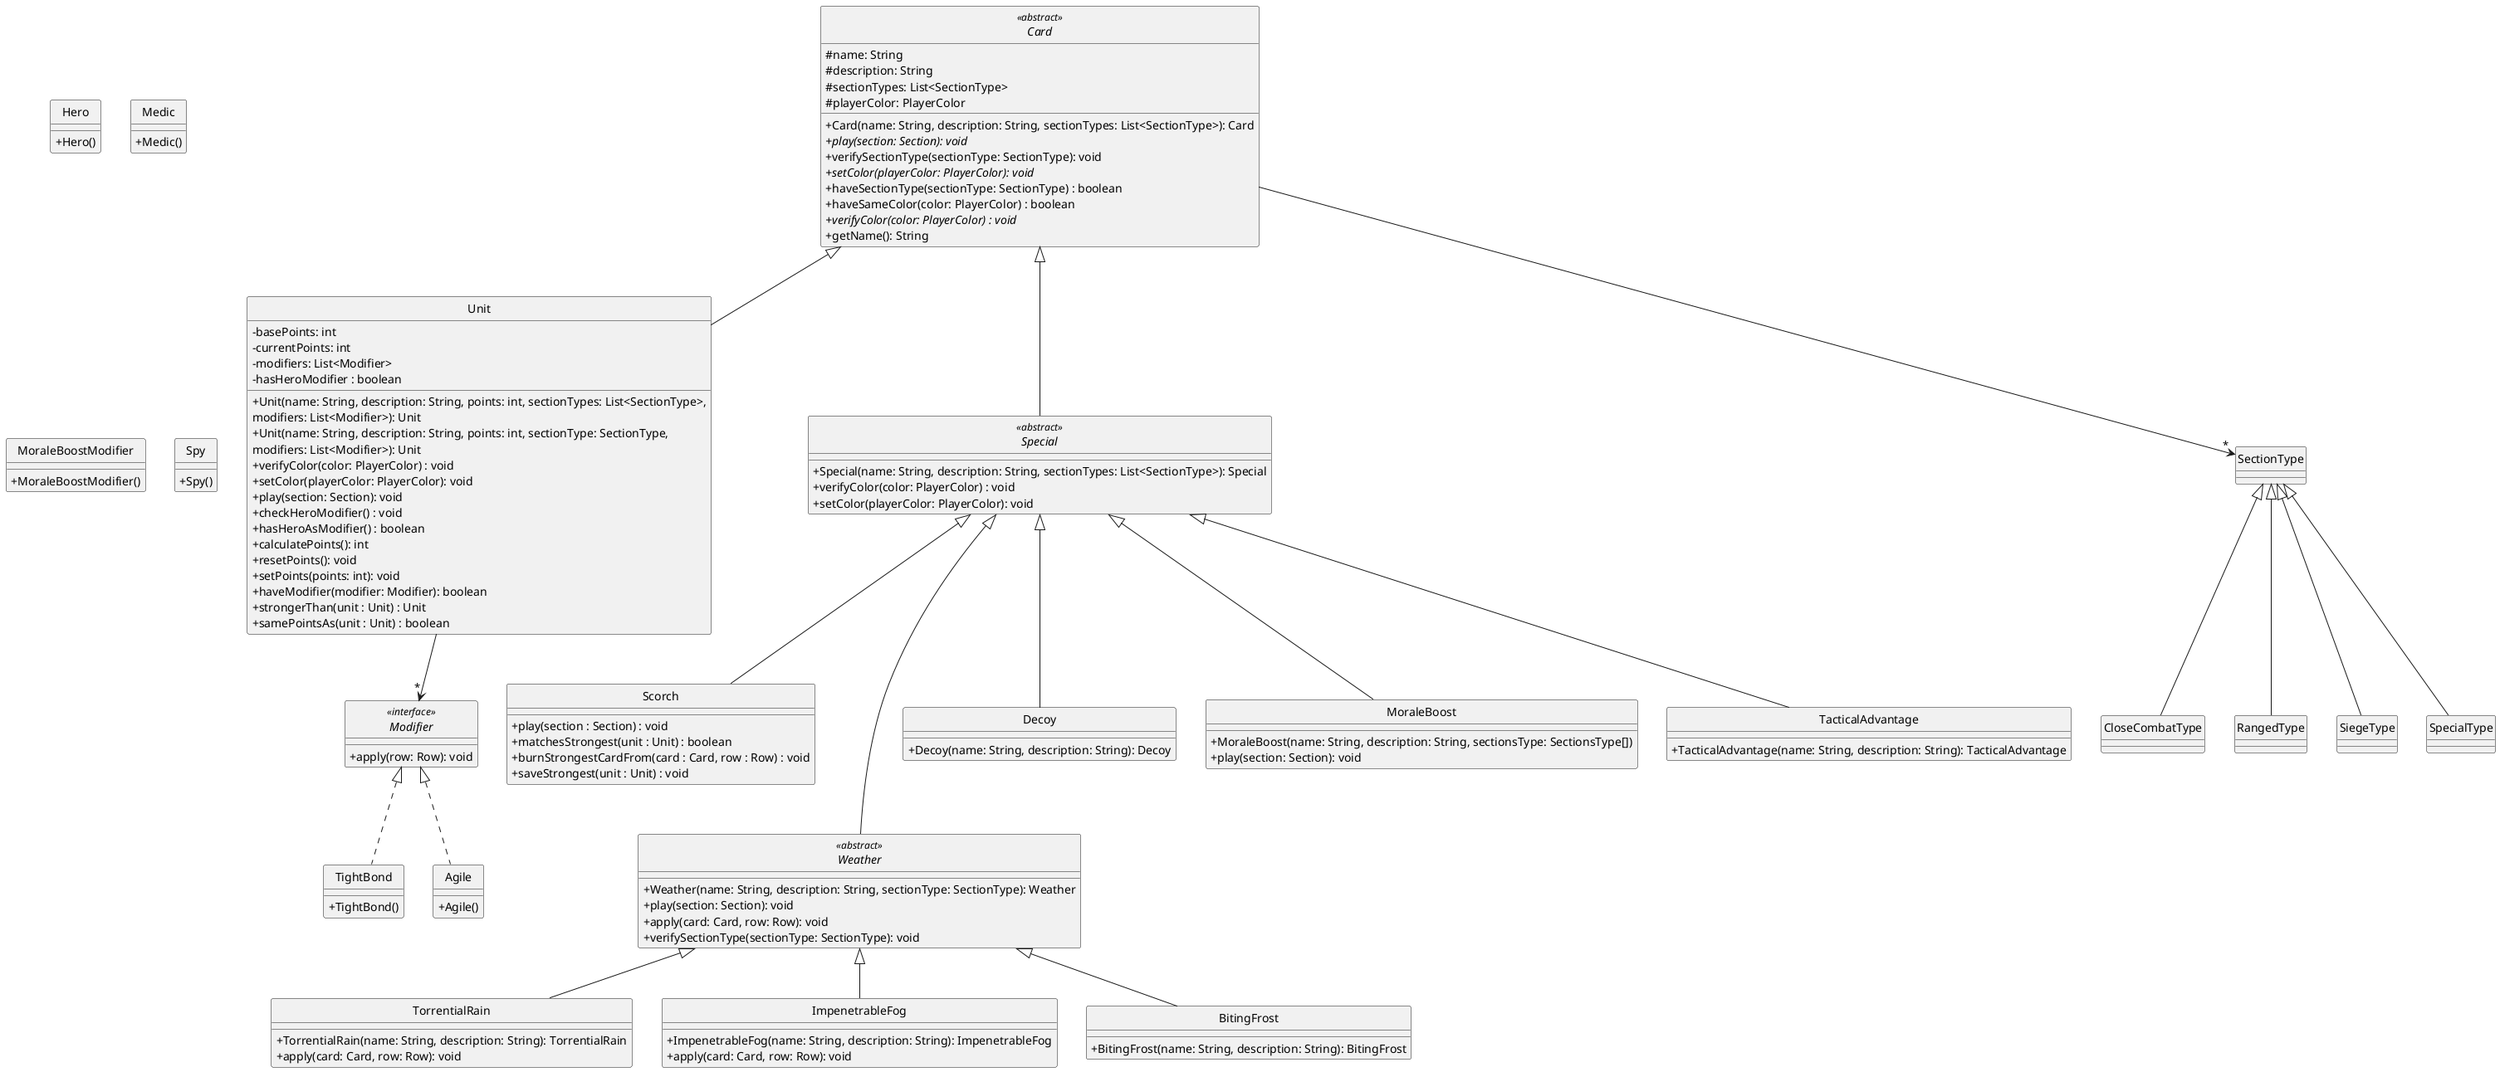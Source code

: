 @startuml

skinparam monochrome true
hide circle
skinparam classAttributeIconSize 0

' =====================
' CARD HIERARCHY
' =====================

abstract class Card <<abstract>> {
  #name: String
  #description: String
  #sectionTypes: List<SectionType>
  #playerColor: PlayerColor
  +Card(name: String, description: String, sectionTypes: List<SectionType>): Card
  +{abstract}play(section: Section): void
  +verifySectionType(sectionType: SectionType): void
  +{abstract}setColor(playerColor: PlayerColor): void
  +haveSectionType(sectionType: SectionType) : boolean
  +haveSameColor(color: PlayerColor) : boolean
  +{abstract}verifyColor(color: PlayerColor) : void
  +getName(): String
}

class Unit {
  -basePoints: int
  -currentPoints: int
  -modifiers: List<Modifier>
  -hasHeroModifier : boolean
  +Unit(name: String, description: String, points: int, sectionTypes: List<SectionType>,
  modifiers: List<Modifier>): Unit
  +Unit(name: String, description: String, points: int, sectionType: SectionType,
  modifiers: List<Modifier>): Unit
  +verifyColor(color: PlayerColor) : void
  +setColor(playerColor: PlayerColor): void
  +play(section: Section): void
  +checkHeroModifier() : void
  +hasHeroAsModifier() : boolean
  +calculatePoints(): int
  +resetPoints(): void
  +setPoints(points: int): void
  +haveModifier(modifier: Modifier): boolean
  +strongerThan(unit : Unit) : Unit
  +samePointsAs(unit : Unit) : boolean
}

abstract class Special <<abstract>> {
  +Special(name: String, description: String, sectionTypes: List<SectionType>): Special
  +verifyColor(color: PlayerColor) : void
  +setColor(playerColor: PlayerColor): void
}

class Scorch {
  +play(section : Section) : void
  +matchesStrongest(unit : Unit) : boolean
  +burnStrongestCardFrom(card : Card, row : Row) : void
  +saveStrongest(unit : Unit) : void
}

interface Modifier <<interface>> {
  +apply(row: Row): void
}

class TightBond {
  +TightBond()
}

class Agile {
  +Agile()
}

class Hero {
  +Hero()
}

class Medic {
  +Medic()
}

class MoraleBoostModifier {
  +MoraleBoostModifier()
}

class Spy {
  +Spy()
}

abstract class Weather <<abstract>> {
  +Weather(name: String, description: String, sectionType: SectionType): Weather
  +play(section: Section): void
  +apply(card: Card, row: Row): void
  +verifySectionType(sectionType: SectionType): void
}

class TorrentialRain {
  +TorrentialRain(name: String, description: String): TorrentialRain
  +apply(card: Card, row: Row): void
}

class ImpenetrableFog {
  +ImpenetrableFog(name: String, description: String): ImpenetrableFog
  +apply(card: Card, row: Row): void
}

class BitingFrost {
  +BitingFrost(name: String, description: String): BitingFrost
}

class Decoy {
  +Decoy(name: String, description: String): Decoy
}

class MoraleBoost{
  +MoraleBoost(name: String, description: String, sectionsType: SectionsType[])
  +play(section: Section): void
}

class TacticalAdvantage {
  +TacticalAdvantage(name: String, description: String): TacticalAdvantage
}

' =====================
' RELATIONSHIPS
' =====================

Card <|-- Unit
Card <|-- Special

Card --> "*" SectionType

SectionType <|-- CloseCombatType
SectionType <|-- RangedType
SectionType <|-- SiegeType
SectionType <|-- SpecialType

Unit --> "*" Modifier

Modifier <|.. TightBond
Modifier <|.. Agile

Special <|-- Decoy
Special <|-- TacticalAdvantage
Special <|-- Scorch
Special <|-- MoraleBoost
Special <|--- Weather

Weather <|-- TorrentialRain
Weather <|-- ImpenetrableFog
Weather <|-- BitingFrost

@enduml
